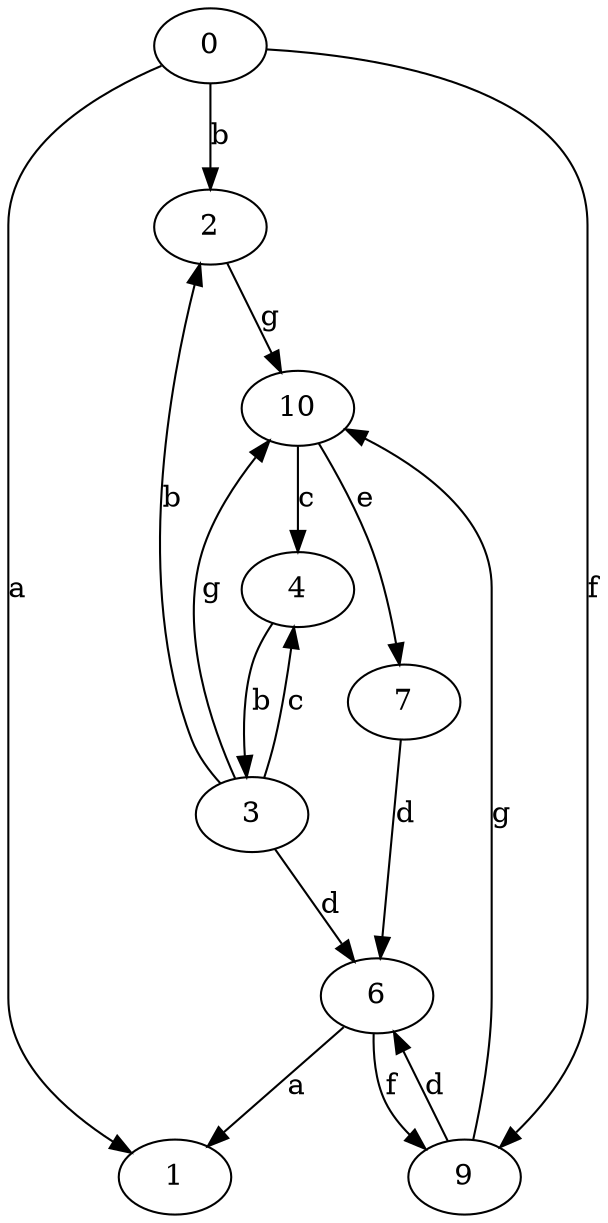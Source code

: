 strict digraph  {
0;
1;
2;
3;
4;
6;
7;
9;
10;
0 -> 1  [label=a];
0 -> 2  [label=b];
0 -> 9  [label=f];
2 -> 10  [label=g];
3 -> 2  [label=b];
3 -> 4  [label=c];
3 -> 6  [label=d];
3 -> 10  [label=g];
4 -> 3  [label=b];
6 -> 1  [label=a];
6 -> 9  [label=f];
7 -> 6  [label=d];
9 -> 6  [label=d];
9 -> 10  [label=g];
10 -> 4  [label=c];
10 -> 7  [label=e];
}
